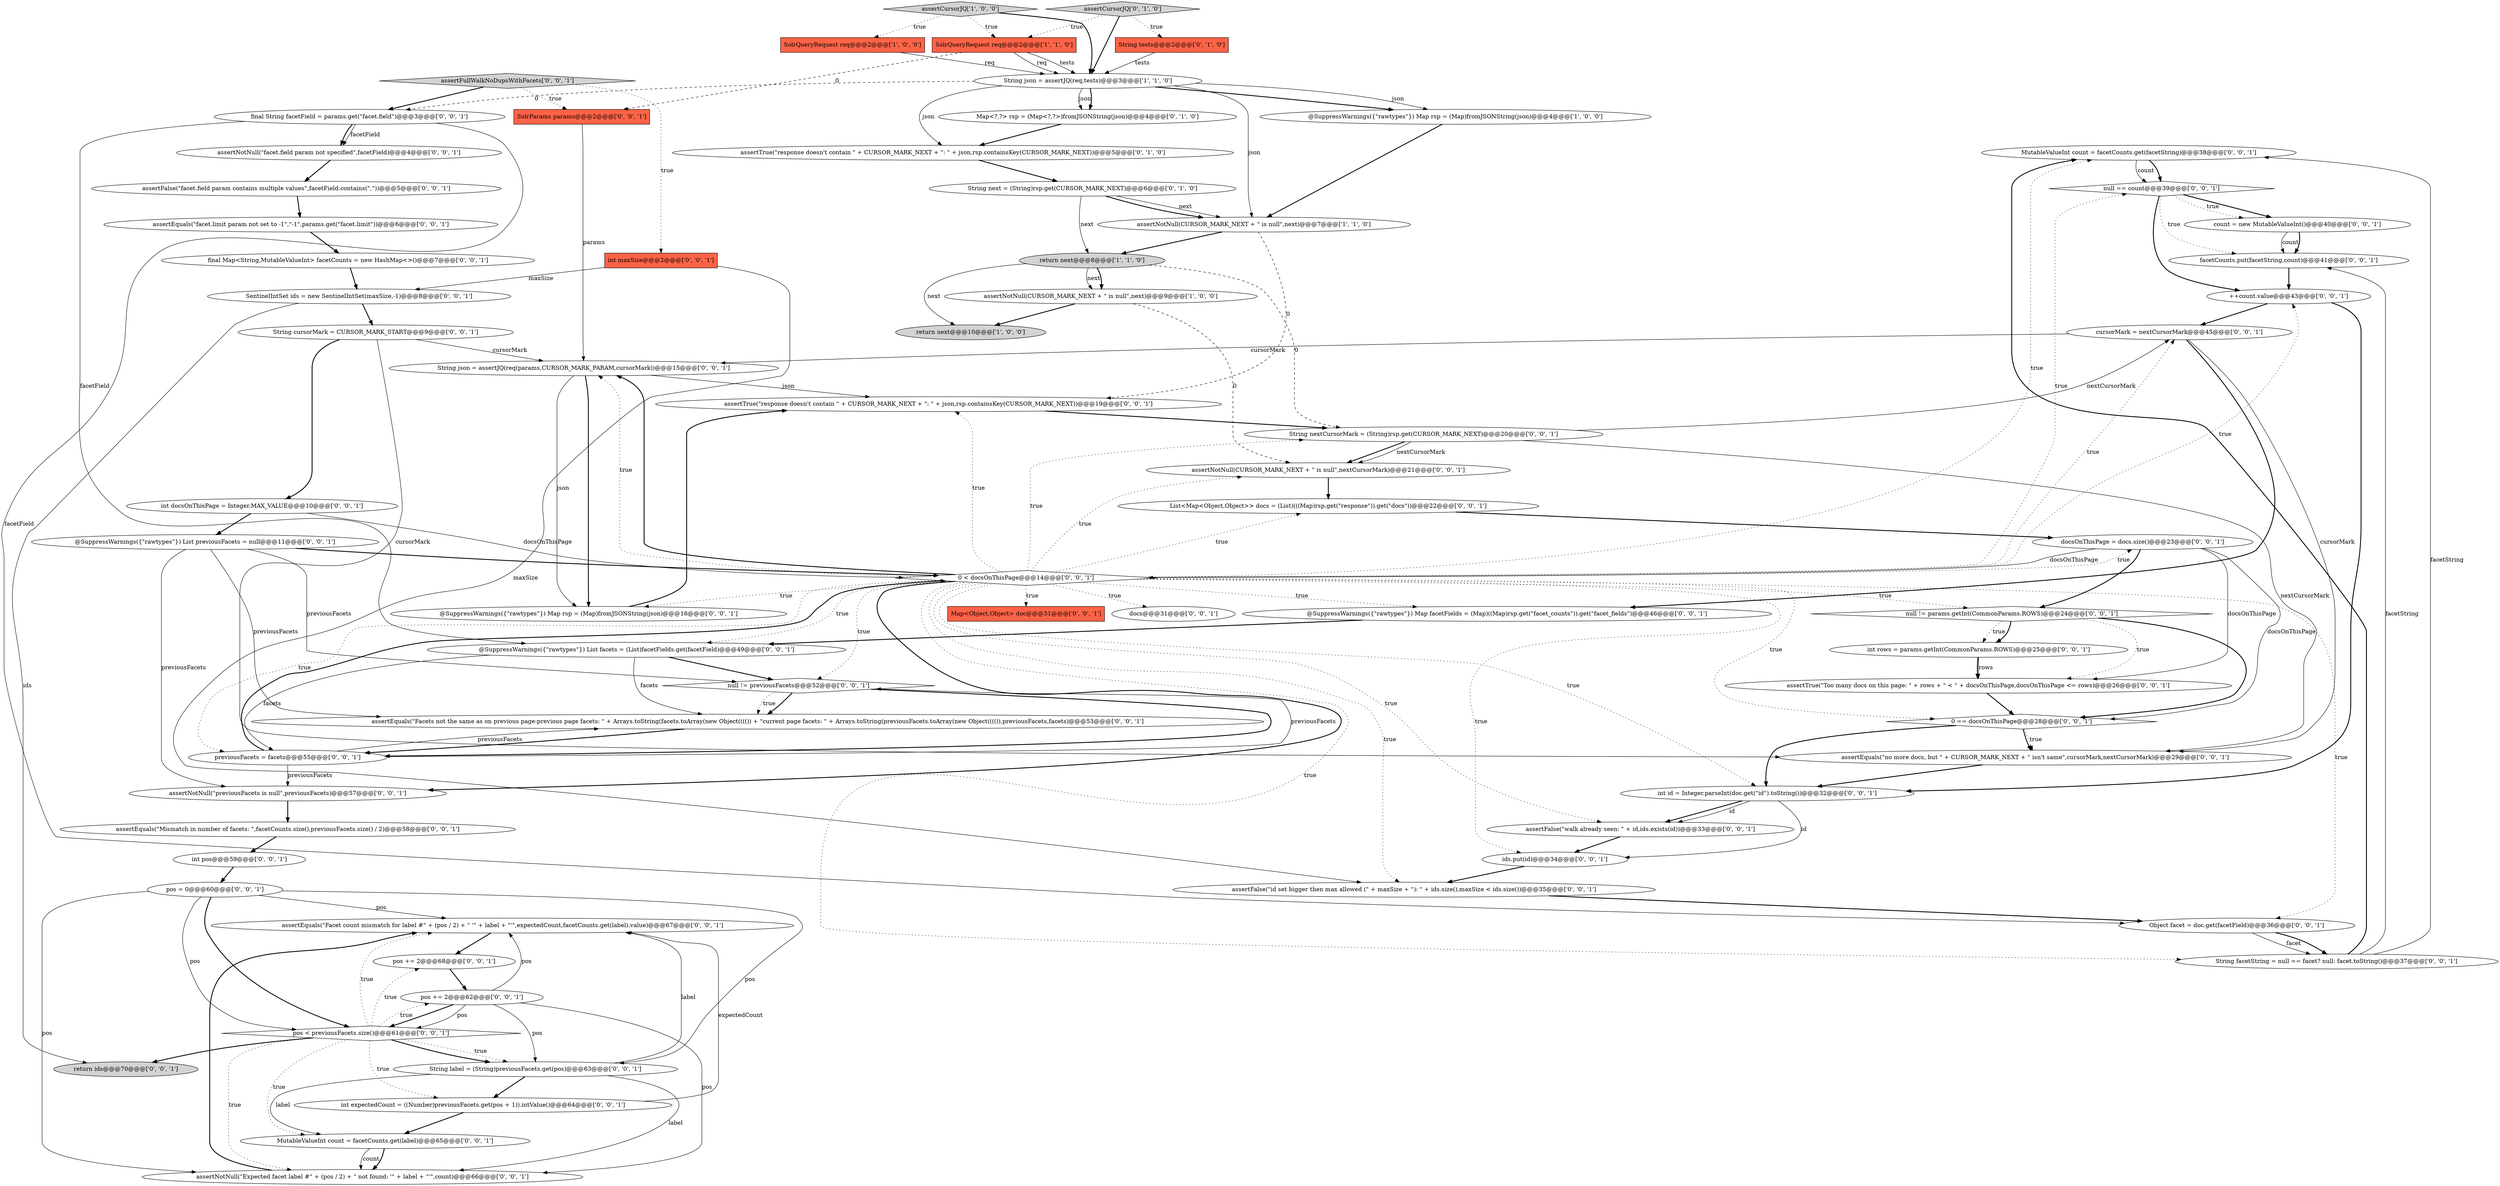 digraph {
51 [style = filled, label = "MutableValueInt count = facetCounts.get(facetString)@@@38@@@['0', '0', '1']", fillcolor = white, shape = ellipse image = "AAA0AAABBB3BBB"];
32 [style = filled, label = "pos += 2@@@68@@@['0', '0', '1']", fillcolor = white, shape = ellipse image = "AAA0AAABBB3BBB"];
54 [style = filled, label = "null != previousFacets@@@52@@@['0', '0', '1']", fillcolor = white, shape = diamond image = "AAA0AAABBB3BBB"];
28 [style = filled, label = "null != params.getInt(CommonParams.ROWS)@@@24@@@['0', '0', '1']", fillcolor = white, shape = diamond image = "AAA0AAABBB3BBB"];
31 [style = filled, label = "int rows = params.getInt(CommonParams.ROWS)@@@25@@@['0', '0', '1']", fillcolor = white, shape = ellipse image = "AAA0AAABBB3BBB"];
20 [style = filled, label = "assertEquals(\"Mismatch in number of facets: \",facetCounts.size(),previousFacets.size() / 2)@@@58@@@['0', '0', '1']", fillcolor = white, shape = ellipse image = "AAA0AAABBB3BBB"];
26 [style = filled, label = "Map<Object,Object> doc@@@31@@@['0', '0', '1']", fillcolor = tomato, shape = box image = "AAA0AAABBB3BBB"];
50 [style = filled, label = "int maxSize@@@2@@@['0', '0', '1']", fillcolor = tomato, shape = box image = "AAA0AAABBB3BBB"];
29 [style = filled, label = "assertTrue(\"response doesn't contain \" + CURSOR_MARK_NEXT + \": \" + json,rsp.containsKey(CURSOR_MARK_NEXT))@@@19@@@['0', '0', '1']", fillcolor = white, shape = ellipse image = "AAA0AAABBB3BBB"];
8 [style = filled, label = "assertNotNull(CURSOR_MARK_NEXT + \" is null\",next)@@@9@@@['1', '0', '0']", fillcolor = white, shape = ellipse image = "AAA0AAABBB1BBB"];
1 [style = filled, label = "String json = assertJQ(req,tests)@@@3@@@['1', '1', '0']", fillcolor = white, shape = ellipse image = "AAA0AAABBB1BBB"];
17 [style = filled, label = "int id = Integer.parseInt(doc.get(\"id\").toString())@@@32@@@['0', '0', '1']", fillcolor = white, shape = ellipse image = "AAA0AAABBB3BBB"];
9 [style = filled, label = "assertCursorJQ['0', '1', '0']", fillcolor = lightgray, shape = diamond image = "AAA0AAABBB2BBB"];
58 [style = filled, label = "@SuppressWarnings({\"rawtypes\"}) Map rsp = (Map)fromJSONString(json)@@@16@@@['0', '0', '1']", fillcolor = white, shape = ellipse image = "AAA0AAABBB3BBB"];
39 [style = filled, label = "String json = assertJQ(req(params,CURSOR_MARK_PARAM,cursorMark))@@@15@@@['0', '0', '1']", fillcolor = white, shape = ellipse image = "AAA0AAABBB3BBB"];
12 [style = filled, label = "String tests@@@2@@@['0', '1', '0']", fillcolor = tomato, shape = box image = "AAA0AAABBB2BBB"];
46 [style = filled, label = "String nextCursorMark = (String)rsp.get(CURSOR_MARK_NEXT)@@@20@@@['0', '0', '1']", fillcolor = white, shape = ellipse image = "AAA0AAABBB3BBB"];
10 [style = filled, label = "Map<?,?> rsp = (Map<?,?>)fromJSONString(json)@@@4@@@['0', '1', '0']", fillcolor = white, shape = ellipse image = "AAA0AAABBB2BBB"];
0 [style = filled, label = "SolrQueryRequest req@@@2@@@['1', '0', '0']", fillcolor = tomato, shape = box image = "AAA0AAABBB1BBB"];
16 [style = filled, label = "assertEquals(\"no more docs, but \" + CURSOR_MARK_NEXT + \" isn't same\",cursorMark,nextCursorMark)@@@29@@@['0', '0', '1']", fillcolor = white, shape = ellipse image = "AAA0AAABBB3BBB"];
19 [style = filled, label = "assertFalse(\"id set bigger then max allowed (\" + maxSize + \"): \" + ids.size(),maxSize < ids.size())@@@35@@@['0', '0', '1']", fillcolor = white, shape = ellipse image = "AAA0AAABBB3BBB"];
3 [style = filled, label = "assertNotNull(CURSOR_MARK_NEXT + \" is null\",next)@@@7@@@['1', '1', '0']", fillcolor = white, shape = ellipse image = "AAA0AAABBB1BBB"];
42 [style = filled, label = "docs@@@31@@@['0', '0', '1']", fillcolor = white, shape = ellipse image = "AAA0AAABBB3BBB"];
45 [style = filled, label = "List<Map<Object,Object>> docs = (List)(((Map)rsp.get(\"response\")).get(\"docs\"))@@@22@@@['0', '0', '1']", fillcolor = white, shape = ellipse image = "AAA0AAABBB3BBB"];
47 [style = filled, label = "ids.put(id)@@@34@@@['0', '0', '1']", fillcolor = white, shape = ellipse image = "AAA0AAABBB3BBB"];
59 [style = filled, label = "pos = 0@@@60@@@['0', '0', '1']", fillcolor = white, shape = ellipse image = "AAA0AAABBB3BBB"];
63 [style = filled, label = "assertEquals(\"Facet count mismatch for label #\" + (pos / 2) + \" '\" + label + \"'\",expectedCount,facetCounts.get(label).value)@@@67@@@['0', '0', '1']", fillcolor = white, shape = ellipse image = "AAA0AAABBB3BBB"];
5 [style = filled, label = "assertCursorJQ['1', '0', '0']", fillcolor = lightgray, shape = diamond image = "AAA0AAABBB1BBB"];
64 [style = filled, label = "@SuppressWarnings({\"rawtypes\"}) List previousFacets = null@@@11@@@['0', '0', '1']", fillcolor = white, shape = ellipse image = "AAA0AAABBB3BBB"];
67 [style = filled, label = "assertEquals(\"Facets not the same as on previous page:previous page facets: \" + Arrays.toString(facets.toArray(new Object(((()) + \"current page facets: \" + Arrays.toString(previousFacets.toArray(new Object(((()),previousFacets,facets)@@@53@@@['0', '0', '1']", fillcolor = white, shape = ellipse image = "AAA0AAABBB3BBB"];
70 [style = filled, label = "SentinelIntSet ids = new SentinelIntSet(maxSize,-1)@@@8@@@['0', '0', '1']", fillcolor = white, shape = ellipse image = "AAA0AAABBB3BBB"];
13 [style = filled, label = "String next = (String)rsp.get(CURSOR_MARK_NEXT)@@@6@@@['0', '1', '0']", fillcolor = white, shape = ellipse image = "AAA0AAABBB2BBB"];
61 [style = filled, label = "assertEquals(\"facet.limit param not set to -1\",\"-1\",params.get(\"facet.limit\"))@@@6@@@['0', '0', '1']", fillcolor = white, shape = ellipse image = "AAA0AAABBB3BBB"];
60 [style = filled, label = "assertTrue(\"Too many docs on this page: \" + rows + \" < \" + docsOnThisPage,docsOnThisPage <= rows)@@@26@@@['0', '0', '1']", fillcolor = white, shape = ellipse image = "AAA0AAABBB3BBB"];
65 [style = filled, label = "return ids@@@70@@@['0', '0', '1']", fillcolor = lightgray, shape = ellipse image = "AAA0AAABBB3BBB"];
40 [style = filled, label = "@SuppressWarnings({\"rawtypes\"}) List facets = (List)facetFields.get(facetField)@@@49@@@['0', '0', '1']", fillcolor = white, shape = ellipse image = "AAA0AAABBB3BBB"];
49 [style = filled, label = "String label = (String)previousFacets.get(pos)@@@63@@@['0', '0', '1']", fillcolor = white, shape = ellipse image = "AAA0AAABBB3BBB"];
24 [style = filled, label = "count = new MutableValueInt()@@@40@@@['0', '0', '1']", fillcolor = white, shape = ellipse image = "AAA0AAABBB3BBB"];
69 [style = filled, label = "int expectedCount = ((Number)previousFacets.get(pos + 1)).intValue()@@@64@@@['0', '0', '1']", fillcolor = white, shape = ellipse image = "AAA0AAABBB3BBB"];
25 [style = filled, label = "MutableValueInt count = facetCounts.get(label)@@@65@@@['0', '0', '1']", fillcolor = white, shape = ellipse image = "AAA0AAABBB3BBB"];
33 [style = filled, label = "assertFalse(\"facet.field param contains multiple values\",facetField.contains(\",\"))@@@5@@@['0', '0', '1']", fillcolor = white, shape = ellipse image = "AAA0AAABBB3BBB"];
37 [style = filled, label = "int pos@@@59@@@['0', '0', '1']", fillcolor = white, shape = ellipse image = "AAA0AAABBB3BBB"];
48 [style = filled, label = "assertNotNull(\"previousFacets is null\",previousFacets)@@@57@@@['0', '0', '1']", fillcolor = white, shape = ellipse image = "AAA0AAABBB3BBB"];
55 [style = filled, label = "0 < docsOnThisPage@@@14@@@['0', '0', '1']", fillcolor = white, shape = diamond image = "AAA0AAABBB3BBB"];
57 [style = filled, label = "SolrParams params@@@2@@@['0', '0', '1']", fillcolor = tomato, shape = box image = "AAA0AAABBB3BBB"];
6 [style = filled, label = "return next@@@10@@@['1', '0', '0']", fillcolor = lightgray, shape = ellipse image = "AAA0AAABBB1BBB"];
41 [style = filled, label = "++count.value@@@43@@@['0', '0', '1']", fillcolor = white, shape = ellipse image = "AAA0AAABBB3BBB"];
53 [style = filled, label = "facetCounts.put(facetString,count)@@@41@@@['0', '0', '1']", fillcolor = white, shape = ellipse image = "AAA0AAABBB3BBB"];
2 [style = filled, label = "SolrQueryRequest req@@@2@@@['1', '1', '0']", fillcolor = tomato, shape = box image = "AAA0AAABBB1BBB"];
14 [style = filled, label = "Object facet = doc.get(facetField)@@@36@@@['0', '0', '1']", fillcolor = white, shape = ellipse image = "AAA0AAABBB3BBB"];
21 [style = filled, label = "assertFullWalkNoDupsWithFacets['0', '0', '1']", fillcolor = lightgray, shape = diamond image = "AAA0AAABBB3BBB"];
62 [style = filled, label = "0 == docsOnThisPage@@@28@@@['0', '0', '1']", fillcolor = white, shape = diamond image = "AAA0AAABBB3BBB"];
35 [style = filled, label = "String cursorMark = CURSOR_MARK_START@@@9@@@['0', '0', '1']", fillcolor = white, shape = ellipse image = "AAA0AAABBB3BBB"];
38 [style = filled, label = "pos < previousFacets.size()@@@61@@@['0', '0', '1']", fillcolor = white, shape = diamond image = "AAA0AAABBB3BBB"];
27 [style = filled, label = "assertFalse(\"walk already seen: \" + id,ids.exists(id))@@@33@@@['0', '0', '1']", fillcolor = white, shape = ellipse image = "AAA0AAABBB3BBB"];
15 [style = filled, label = "final Map<String,MutableValueInt> facetCounts = new HashMap<>()@@@7@@@['0', '0', '1']", fillcolor = white, shape = ellipse image = "AAA0AAABBB3BBB"];
22 [style = filled, label = "int docsOnThisPage = Integer.MAX_VALUE@@@10@@@['0', '0', '1']", fillcolor = white, shape = ellipse image = "AAA0AAABBB3BBB"];
68 [style = filled, label = "String facetString = null == facet? null: facet.toString()@@@37@@@['0', '0', '1']", fillcolor = white, shape = ellipse image = "AAA0AAABBB3BBB"];
43 [style = filled, label = "docsOnThisPage = docs.size()@@@23@@@['0', '0', '1']", fillcolor = white, shape = ellipse image = "AAA0AAABBB3BBB"];
52 [style = filled, label = "cursorMark = nextCursorMark@@@45@@@['0', '0', '1']", fillcolor = white, shape = ellipse image = "AAA0AAABBB3BBB"];
11 [style = filled, label = "assertTrue(\"response doesn't contain \" + CURSOR_MARK_NEXT + \": \" + json,rsp.containsKey(CURSOR_MARK_NEXT))@@@5@@@['0', '1', '0']", fillcolor = white, shape = ellipse image = "AAA0AAABBB2BBB"];
7 [style = filled, label = "return next@@@8@@@['1', '1', '0']", fillcolor = lightgray, shape = ellipse image = "AAA0AAABBB1BBB"];
30 [style = filled, label = "assertNotNull(\"Expected facet label #\" + (pos / 2) + \" not found: '\" + label + \"'\",count)@@@66@@@['0', '0', '1']", fillcolor = white, shape = ellipse image = "AAA0AAABBB3BBB"];
23 [style = filled, label = "final String facetField = params.get(\"facet.field\")@@@3@@@['0', '0', '1']", fillcolor = white, shape = ellipse image = "AAA0AAABBB3BBB"];
34 [style = filled, label = "pos += 2@@@62@@@['0', '0', '1']", fillcolor = white, shape = ellipse image = "AAA0AAABBB3BBB"];
18 [style = filled, label = "assertNotNull(\"facet.field param not specified\",facetField)@@@4@@@['0', '0', '1']", fillcolor = white, shape = ellipse image = "AAA0AAABBB3BBB"];
4 [style = filled, label = "@SuppressWarnings({\"rawtypes\"}) Map rsp = (Map)fromJSONString(json)@@@4@@@['1', '0', '0']", fillcolor = white, shape = ellipse image = "AAA0AAABBB1BBB"];
44 [style = filled, label = "null == count@@@39@@@['0', '0', '1']", fillcolor = white, shape = diamond image = "AAA0AAABBB3BBB"];
36 [style = filled, label = "previousFacets = facets@@@55@@@['0', '0', '1']", fillcolor = white, shape = ellipse image = "AAA0AAABBB3BBB"];
66 [style = filled, label = "assertNotNull(CURSOR_MARK_NEXT + \" is null\",nextCursorMark)@@@21@@@['0', '0', '1']", fillcolor = white, shape = ellipse image = "AAA0AAABBB3BBB"];
56 [style = filled, label = "@SuppressWarnings({\"rawtypes\"}) Map facetFields = (Map)((Map)rsp.get(\"facet_counts\")).get(\"facet_fields\")@@@46@@@['0', '0', '1']", fillcolor = white, shape = ellipse image = "AAA0AAABBB3BBB"];
55->46 [style = dotted, label="true"];
8->66 [style = dashed, label="0"];
20->37 [style = bold, label=""];
25->30 [style = solid, label="count"];
7->8 [style = solid, label="next"];
62->17 [style = bold, label=""];
52->56 [style = bold, label=""];
38->63 [style = dotted, label="true"];
28->31 [style = dotted, label="true"];
34->38 [style = solid, label="pos"];
39->58 [style = bold, label=""];
3->29 [style = dashed, label="0"];
5->1 [style = bold, label=""];
30->63 [style = bold, label=""];
43->28 [style = bold, label=""];
54->67 [style = bold, label=""];
10->11 [style = bold, label=""];
21->57 [style = dotted, label="true"];
3->7 [style = bold, label=""];
1->4 [style = solid, label="json"];
68->51 [style = bold, label=""];
34->63 [style = solid, label="pos"];
39->58 [style = solid, label="json"];
34->38 [style = bold, label=""];
49->69 [style = bold, label=""];
62->16 [style = dotted, label="true"];
55->47 [style = dotted, label="true"];
68->51 [style = solid, label="facetString"];
24->53 [style = solid, label="count"];
54->67 [style = dotted, label="true"];
1->10 [style = solid, label="json"];
44->41 [style = bold, label=""];
55->51 [style = dotted, label="true"];
69->63 [style = solid, label="expectedCount"];
55->39 [style = bold, label=""];
46->66 [style = bold, label=""];
23->18 [style = solid, label="facetField"];
35->22 [style = bold, label=""];
4->3 [style = bold, label=""];
68->53 [style = solid, label="facetString"];
31->60 [style = solid, label="rows"];
59->49 [style = solid, label="pos"];
36->54 [style = solid, label="previousFacets"];
55->39 [style = dotted, label="true"];
38->49 [style = dotted, label="true"];
5->0 [style = dotted, label="true"];
22->64 [style = bold, label=""];
55->29 [style = dotted, label="true"];
1->10 [style = bold, label=""];
17->27 [style = bold, label=""];
24->53 [style = bold, label=""];
23->14 [style = solid, label="facetField"];
55->17 [style = dotted, label="true"];
64->54 [style = solid, label="previousFacets"];
49->25 [style = solid, label="label"];
41->52 [style = bold, label=""];
62->16 [style = bold, label=""];
31->60 [style = bold, label=""];
70->35 [style = bold, label=""];
54->36 [style = bold, label=""];
56->40 [style = bold, label=""];
55->52 [style = dotted, label="true"];
36->48 [style = solid, label="previousFacets"];
69->25 [style = bold, label=""];
45->43 [style = bold, label=""];
49->30 [style = solid, label="label"];
1->11 [style = solid, label="json"];
64->55 [style = bold, label=""];
59->38 [style = solid, label="pos"];
17->47 [style = solid, label="id"];
11->13 [style = bold, label=""];
1->4 [style = bold, label=""];
23->18 [style = bold, label=""];
43->62 [style = solid, label="docsOnThisPage"];
32->34 [style = bold, label=""];
44->24 [style = bold, label=""];
19->14 [style = bold, label=""];
40->67 [style = solid, label="facets"];
46->52 [style = solid, label="nextCursorMark"];
23->40 [style = solid, label="facetField"];
55->36 [style = dotted, label="true"];
34->49 [style = solid, label="pos"];
59->38 [style = bold, label=""];
44->24 [style = dotted, label="true"];
28->60 [style = dotted, label="true"];
1->23 [style = dashed, label="0"];
7->8 [style = bold, label=""];
55->68 [style = dotted, label="true"];
38->34 [style = dotted, label="true"];
1->3 [style = solid, label="json"];
63->32 [style = bold, label=""];
55->43 [style = dotted, label="true"];
15->70 [style = bold, label=""];
55->14 [style = dotted, label="true"];
27->47 [style = bold, label=""];
70->65 [style = solid, label="ids"];
38->49 [style = bold, label=""];
44->53 [style = dotted, label="true"];
35->16 [style = solid, label="cursorMark"];
47->19 [style = bold, label=""];
55->26 [style = dotted, label="true"];
18->33 [style = bold, label=""];
2->57 [style = dashed, label="0"];
22->55 [style = solid, label="docsOnThisPage"];
38->30 [style = dotted, label="true"];
14->68 [style = solid, label="facet"];
21->50 [style = dotted, label="true"];
8->6 [style = bold, label=""];
55->54 [style = dotted, label="true"];
55->19 [style = dotted, label="true"];
55->48 [style = bold, label=""];
17->27 [style = solid, label="id"];
55->45 [style = dotted, label="true"];
59->63 [style = solid, label="pos"];
0->1 [style = solid, label="req"];
28->62 [style = bold, label=""];
2->1 [style = solid, label="req"];
13->3 [style = bold, label=""];
58->29 [style = bold, label=""];
55->28 [style = dotted, label="true"];
16->17 [style = bold, label=""];
7->46 [style = dashed, label="0"];
53->41 [style = bold, label=""];
43->55 [style = solid, label="docsOnThisPage"];
41->17 [style = bold, label=""];
46->16 [style = solid, label="nextCursorMark"];
5->2 [style = dotted, label="true"];
38->65 [style = bold, label=""];
38->25 [style = dotted, label="true"];
28->31 [style = bold, label=""];
29->46 [style = bold, label=""];
40->54 [style = bold, label=""];
61->15 [style = bold, label=""];
55->44 [style = dotted, label="true"];
59->30 [style = solid, label="pos"];
55->27 [style = dotted, label="true"];
55->56 [style = dotted, label="true"];
51->44 [style = bold, label=""];
39->29 [style = solid, label="json"];
13->7 [style = solid, label="next"];
55->41 [style = dotted, label="true"];
36->55 [style = bold, label=""];
55->62 [style = dotted, label="true"];
50->19 [style = solid, label="maxSize"];
38->32 [style = dotted, label="true"];
9->2 [style = dotted, label="true"];
36->67 [style = solid, label="previousFacets"];
64->67 [style = solid, label="previousFacets"];
48->20 [style = bold, label=""];
55->58 [style = dotted, label="true"];
40->36 [style = solid, label="facets"];
55->42 [style = dotted, label="true"];
13->3 [style = solid, label="next"];
60->62 [style = bold, label=""];
2->1 [style = solid, label="tests"];
49->63 [style = solid, label="label"];
12->1 [style = solid, label="tests"];
55->66 [style = dotted, label="true"];
38->69 [style = dotted, label="true"];
55->40 [style = dotted, label="true"];
35->39 [style = solid, label="cursorMark"];
64->48 [style = solid, label="previousFacets"];
67->36 [style = bold, label=""];
34->30 [style = solid, label="pos"];
7->6 [style = solid, label="next"];
33->61 [style = bold, label=""];
50->70 [style = solid, label="maxSize"];
9->12 [style = dotted, label="true"];
14->68 [style = bold, label=""];
43->60 [style = solid, label="docsOnThisPage"];
37->59 [style = bold, label=""];
21->23 [style = bold, label=""];
57->39 [style = solid, label="params"];
9->1 [style = bold, label=""];
25->30 [style = bold, label=""];
66->45 [style = bold, label=""];
52->16 [style = solid, label="cursorMark"];
51->44 [style = solid, label="count"];
52->39 [style = solid, label="cursorMark"];
46->66 [style = solid, label="nextCursorMark"];
}
